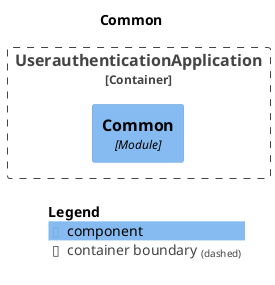 @startuml
set separator none
title Common

top to bottom direction

!include <C4/C4>
!include <C4/C4_Context>
!include <C4/C4_Component>

Container_Boundary("UserauthenticationApplication.UserauthenticationApplication_boundary", "UserauthenticationApplication", $tags="") {
  Component(UserauthenticationApplication.UserauthenticationApplication.Common, "Common", $techn="Module", $descr="", $tags="", $link="")
}


SHOW_LEGEND(true)
@enduml